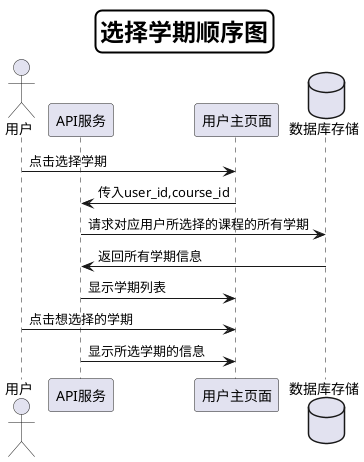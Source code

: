 @startuml
skinparam titleBorderRoundCorner 15
skinparam titleBorderThickness 2
skinparam titleBorderColor #Black
skinparam titleFontSize 24
Title 选择学期顺序图

actor 用户
participant  API服务
participant  用户主页面
database 数据库存储
用户-> 用户主页面:点击选择学期
用户主页面->API服务:传入user_id,course_id
API服务->数据库存储:请求对应用户所选择的课程的所有学期
数据库存储->API服务:返回所有学期信息
API服务-> 用户主页面:显示学期列表
用户-> 用户主页面:点击想选择的学期
API服务-> 用户主页面:显示所选学期的信息
@enduml
